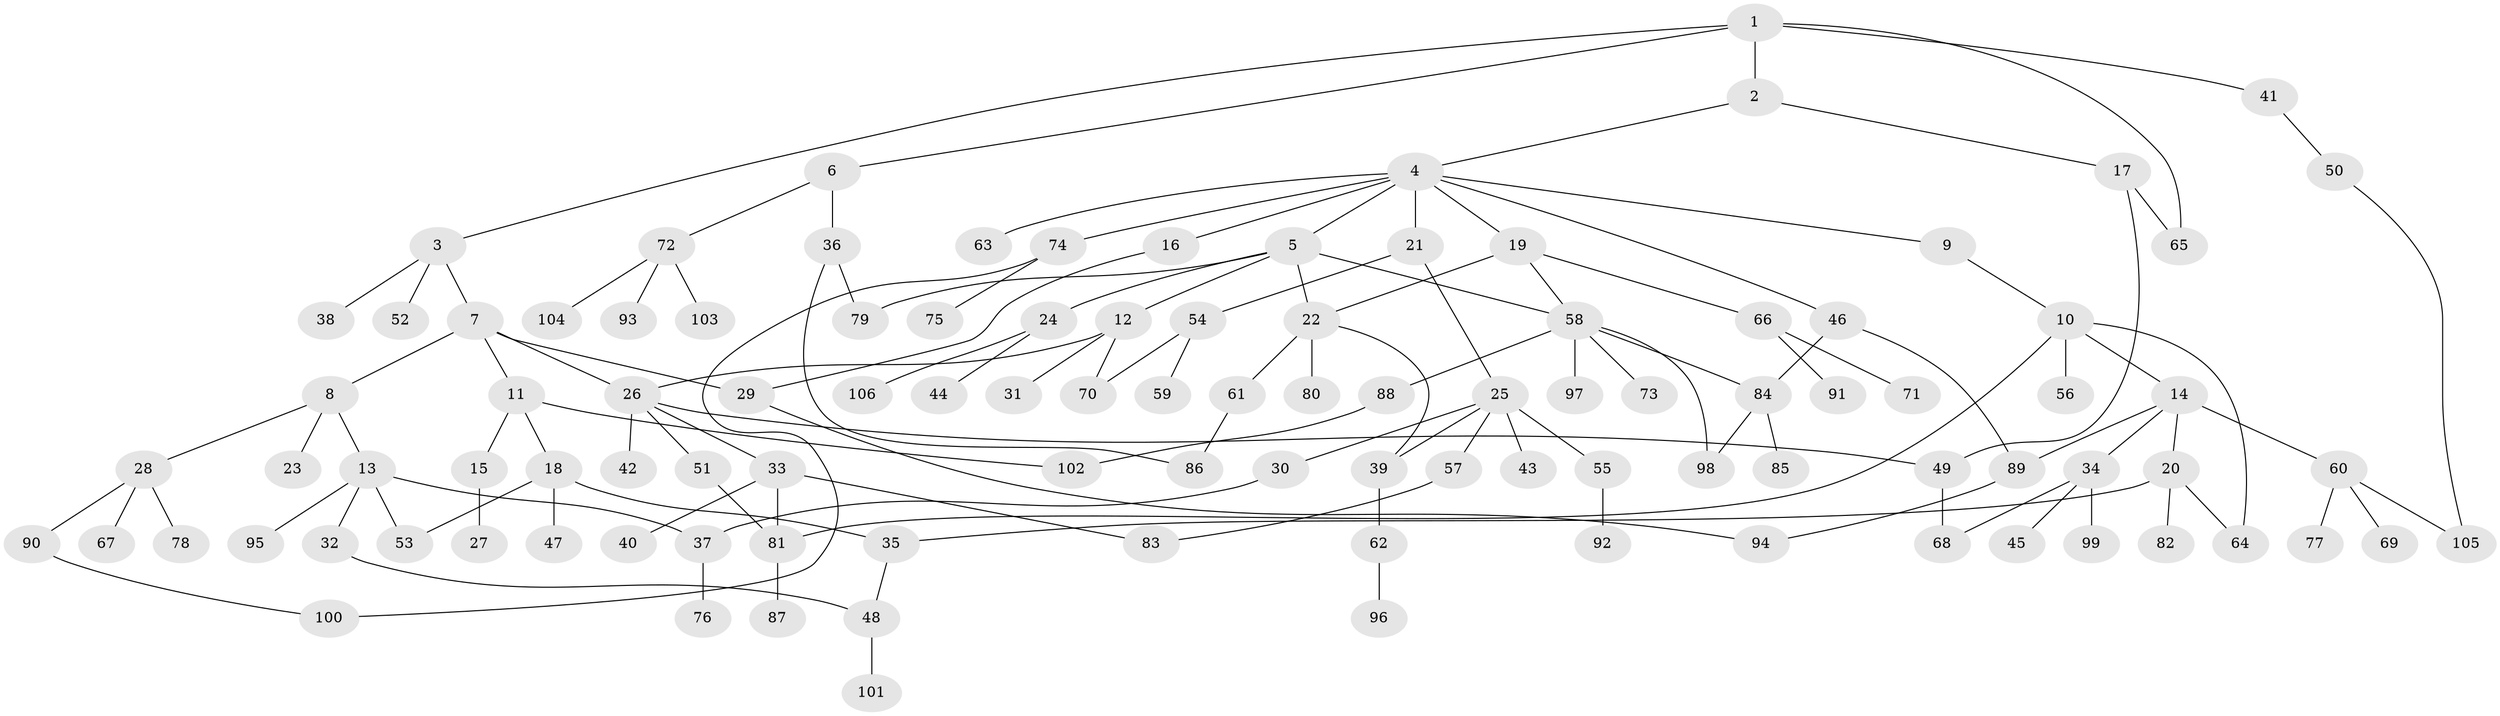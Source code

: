 // Generated by graph-tools (version 1.1) at 2025/34/03/09/25 02:34:16]
// undirected, 106 vertices, 131 edges
graph export_dot {
graph [start="1"]
  node [color=gray90,style=filled];
  1;
  2;
  3;
  4;
  5;
  6;
  7;
  8;
  9;
  10;
  11;
  12;
  13;
  14;
  15;
  16;
  17;
  18;
  19;
  20;
  21;
  22;
  23;
  24;
  25;
  26;
  27;
  28;
  29;
  30;
  31;
  32;
  33;
  34;
  35;
  36;
  37;
  38;
  39;
  40;
  41;
  42;
  43;
  44;
  45;
  46;
  47;
  48;
  49;
  50;
  51;
  52;
  53;
  54;
  55;
  56;
  57;
  58;
  59;
  60;
  61;
  62;
  63;
  64;
  65;
  66;
  67;
  68;
  69;
  70;
  71;
  72;
  73;
  74;
  75;
  76;
  77;
  78;
  79;
  80;
  81;
  82;
  83;
  84;
  85;
  86;
  87;
  88;
  89;
  90;
  91;
  92;
  93;
  94;
  95;
  96;
  97;
  98;
  99;
  100;
  101;
  102;
  103;
  104;
  105;
  106;
  1 -- 2;
  1 -- 3;
  1 -- 6;
  1 -- 41;
  1 -- 65;
  2 -- 4;
  2 -- 17;
  3 -- 7;
  3 -- 38;
  3 -- 52;
  4 -- 5;
  4 -- 9;
  4 -- 16;
  4 -- 19;
  4 -- 21;
  4 -- 46;
  4 -- 63;
  4 -- 74;
  5 -- 12;
  5 -- 24;
  5 -- 58;
  5 -- 79;
  5 -- 22;
  6 -- 36;
  6 -- 72;
  7 -- 8;
  7 -- 11;
  7 -- 29;
  7 -- 26;
  8 -- 13;
  8 -- 23;
  8 -- 28;
  9 -- 10;
  10 -- 14;
  10 -- 56;
  10 -- 81;
  10 -- 64;
  11 -- 15;
  11 -- 18;
  11 -- 102;
  12 -- 26;
  12 -- 31;
  12 -- 70;
  13 -- 32;
  13 -- 37;
  13 -- 95;
  13 -- 53;
  14 -- 20;
  14 -- 34;
  14 -- 60;
  14 -- 89;
  15 -- 27;
  16 -- 29;
  17 -- 65;
  17 -- 49;
  18 -- 35;
  18 -- 47;
  18 -- 53;
  19 -- 22;
  19 -- 66;
  19 -- 58;
  20 -- 64;
  20 -- 82;
  20 -- 35;
  21 -- 25;
  21 -- 54;
  22 -- 61;
  22 -- 80;
  22 -- 39;
  24 -- 44;
  24 -- 106;
  25 -- 30;
  25 -- 39;
  25 -- 43;
  25 -- 55;
  25 -- 57;
  26 -- 33;
  26 -- 42;
  26 -- 49;
  26 -- 51;
  28 -- 67;
  28 -- 78;
  28 -- 90;
  29 -- 94;
  30 -- 37;
  32 -- 48;
  33 -- 40;
  33 -- 81;
  33 -- 83;
  34 -- 45;
  34 -- 99;
  34 -- 68;
  35 -- 48;
  36 -- 79;
  36 -- 86;
  37 -- 76;
  39 -- 62;
  41 -- 50;
  46 -- 89;
  46 -- 84;
  48 -- 101;
  49 -- 68;
  50 -- 105;
  51 -- 81;
  54 -- 59;
  54 -- 70;
  55 -- 92;
  57 -- 83;
  58 -- 73;
  58 -- 84;
  58 -- 88;
  58 -- 97;
  58 -- 98;
  60 -- 69;
  60 -- 77;
  60 -- 105;
  61 -- 86;
  62 -- 96;
  66 -- 71;
  66 -- 91;
  72 -- 93;
  72 -- 103;
  72 -- 104;
  74 -- 75;
  74 -- 100;
  81 -- 87;
  84 -- 85;
  84 -- 98;
  88 -- 102;
  89 -- 94;
  90 -- 100;
}
